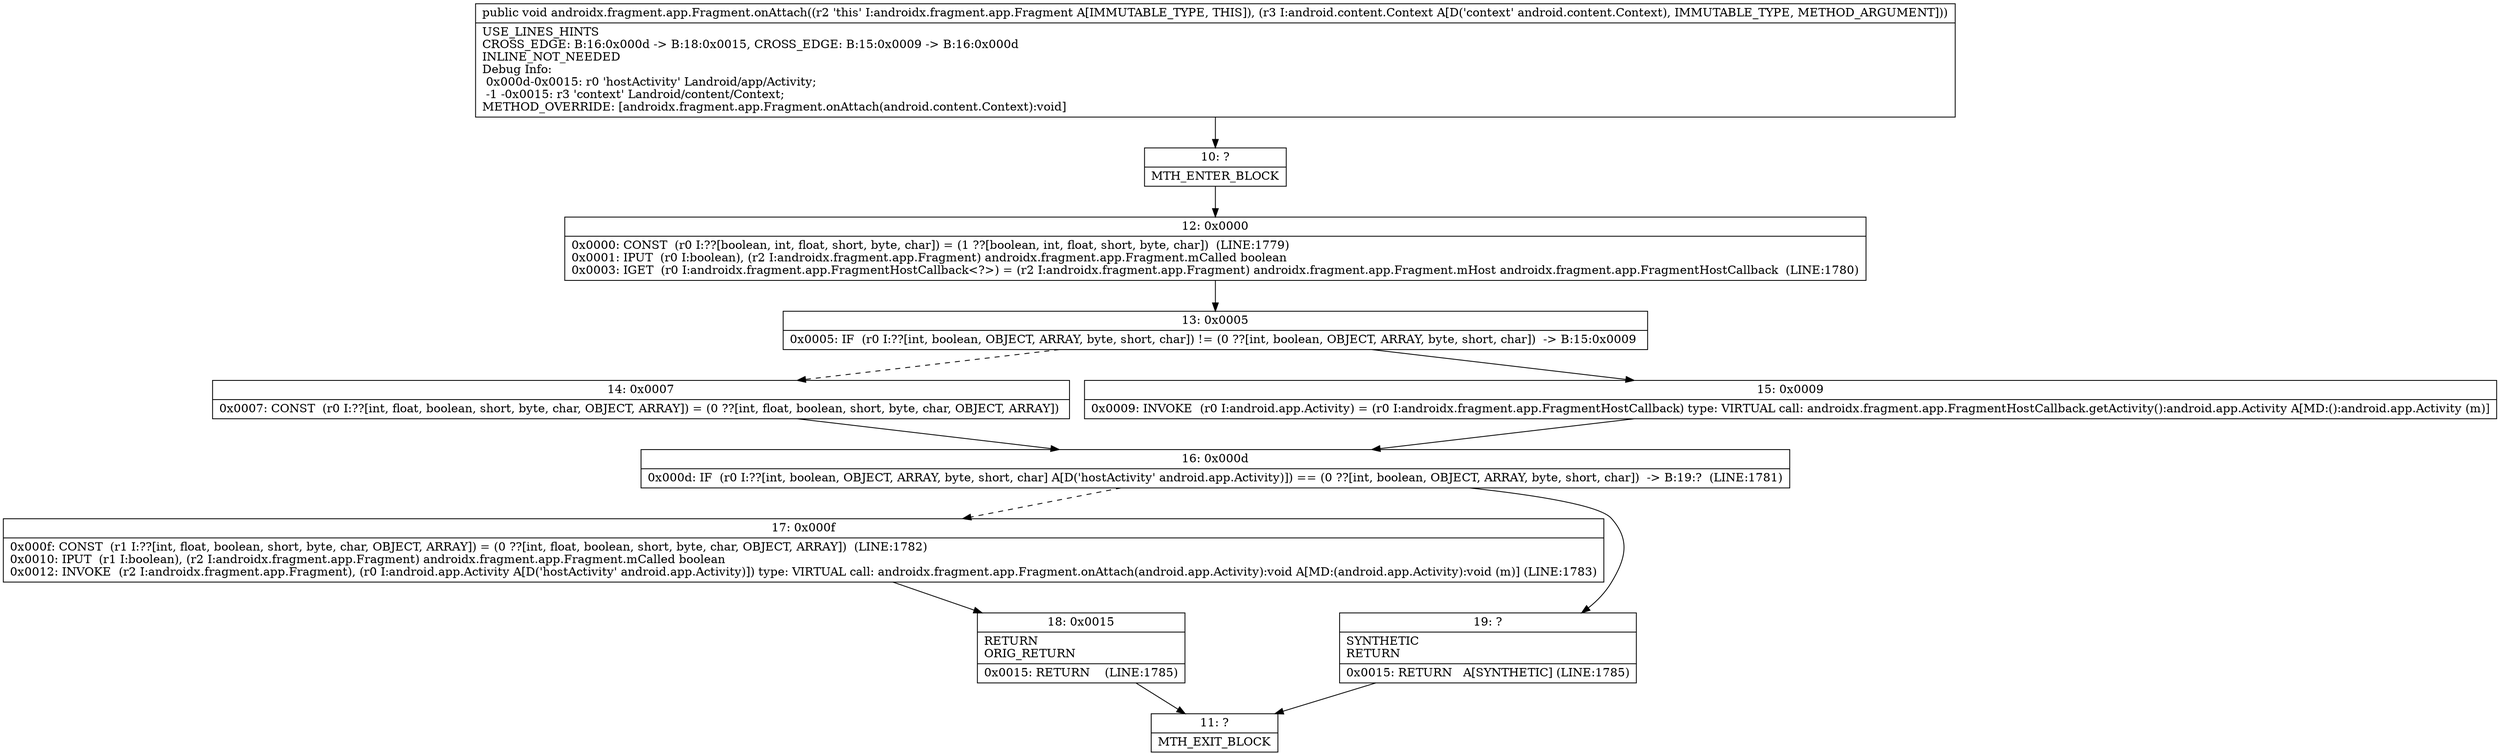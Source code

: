 digraph "CFG forandroidx.fragment.app.Fragment.onAttach(Landroid\/content\/Context;)V" {
Node_10 [shape=record,label="{10\:\ ?|MTH_ENTER_BLOCK\l}"];
Node_12 [shape=record,label="{12\:\ 0x0000|0x0000: CONST  (r0 I:??[boolean, int, float, short, byte, char]) = (1 ??[boolean, int, float, short, byte, char])  (LINE:1779)\l0x0001: IPUT  (r0 I:boolean), (r2 I:androidx.fragment.app.Fragment) androidx.fragment.app.Fragment.mCalled boolean \l0x0003: IGET  (r0 I:androidx.fragment.app.FragmentHostCallback\<?\>) = (r2 I:androidx.fragment.app.Fragment) androidx.fragment.app.Fragment.mHost androidx.fragment.app.FragmentHostCallback  (LINE:1780)\l}"];
Node_13 [shape=record,label="{13\:\ 0x0005|0x0005: IF  (r0 I:??[int, boolean, OBJECT, ARRAY, byte, short, char]) != (0 ??[int, boolean, OBJECT, ARRAY, byte, short, char])  \-\> B:15:0x0009 \l}"];
Node_14 [shape=record,label="{14\:\ 0x0007|0x0007: CONST  (r0 I:??[int, float, boolean, short, byte, char, OBJECT, ARRAY]) = (0 ??[int, float, boolean, short, byte, char, OBJECT, ARRAY]) \l}"];
Node_16 [shape=record,label="{16\:\ 0x000d|0x000d: IF  (r0 I:??[int, boolean, OBJECT, ARRAY, byte, short, char] A[D('hostActivity' android.app.Activity)]) == (0 ??[int, boolean, OBJECT, ARRAY, byte, short, char])  \-\> B:19:?  (LINE:1781)\l}"];
Node_17 [shape=record,label="{17\:\ 0x000f|0x000f: CONST  (r1 I:??[int, float, boolean, short, byte, char, OBJECT, ARRAY]) = (0 ??[int, float, boolean, short, byte, char, OBJECT, ARRAY])  (LINE:1782)\l0x0010: IPUT  (r1 I:boolean), (r2 I:androidx.fragment.app.Fragment) androidx.fragment.app.Fragment.mCalled boolean \l0x0012: INVOKE  (r2 I:androidx.fragment.app.Fragment), (r0 I:android.app.Activity A[D('hostActivity' android.app.Activity)]) type: VIRTUAL call: androidx.fragment.app.Fragment.onAttach(android.app.Activity):void A[MD:(android.app.Activity):void (m)] (LINE:1783)\l}"];
Node_18 [shape=record,label="{18\:\ 0x0015|RETURN\lORIG_RETURN\l|0x0015: RETURN    (LINE:1785)\l}"];
Node_11 [shape=record,label="{11\:\ ?|MTH_EXIT_BLOCK\l}"];
Node_19 [shape=record,label="{19\:\ ?|SYNTHETIC\lRETURN\l|0x0015: RETURN   A[SYNTHETIC] (LINE:1785)\l}"];
Node_15 [shape=record,label="{15\:\ 0x0009|0x0009: INVOKE  (r0 I:android.app.Activity) = (r0 I:androidx.fragment.app.FragmentHostCallback) type: VIRTUAL call: androidx.fragment.app.FragmentHostCallback.getActivity():android.app.Activity A[MD:():android.app.Activity (m)]\l}"];
MethodNode[shape=record,label="{public void androidx.fragment.app.Fragment.onAttach((r2 'this' I:androidx.fragment.app.Fragment A[IMMUTABLE_TYPE, THIS]), (r3 I:android.content.Context A[D('context' android.content.Context), IMMUTABLE_TYPE, METHOD_ARGUMENT]))  | USE_LINES_HINTS\lCROSS_EDGE: B:16:0x000d \-\> B:18:0x0015, CROSS_EDGE: B:15:0x0009 \-\> B:16:0x000d\lINLINE_NOT_NEEDED\lDebug Info:\l  0x000d\-0x0015: r0 'hostActivity' Landroid\/app\/Activity;\l  \-1 \-0x0015: r3 'context' Landroid\/content\/Context;\lMETHOD_OVERRIDE: [androidx.fragment.app.Fragment.onAttach(android.content.Context):void]\l}"];
MethodNode -> Node_10;Node_10 -> Node_12;
Node_12 -> Node_13;
Node_13 -> Node_14[style=dashed];
Node_13 -> Node_15;
Node_14 -> Node_16;
Node_16 -> Node_17[style=dashed];
Node_16 -> Node_19;
Node_17 -> Node_18;
Node_18 -> Node_11;
Node_19 -> Node_11;
Node_15 -> Node_16;
}

